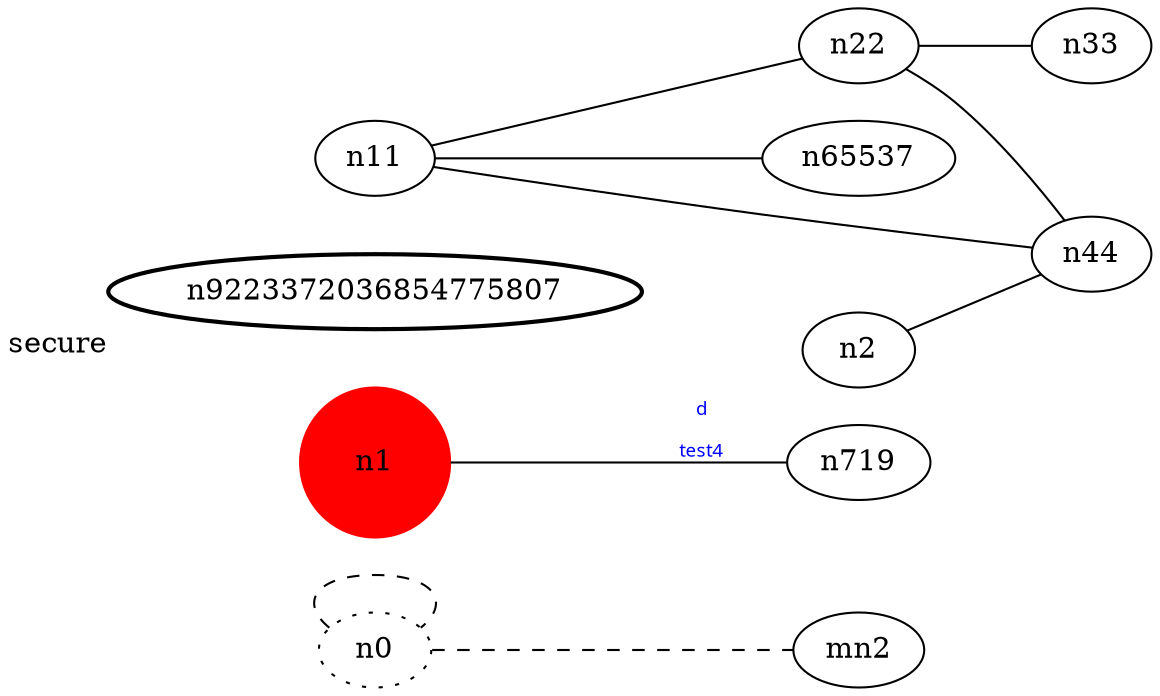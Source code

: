 graph test4 {
	rankdir=LR;
	fontcolor=blue; /* c0; c1; c0 -- c1 */
	n0 [style=dotted, fillcolor="#123456"]; // c2; c3; c2 -- c3
	n1 [height=1, width=1, color=red, style=filled];
	n9223372036854775807 [style=bold, xlabel="secure"];
	n0 -- n0 -- mn2[style=dashed];
	n1 -- n719 [fontname="comic sans", label="d\n\l\G", fontcolor=blue, fontsize=9];
	n11 -- n22;
	n11 -- n65537;
	n11 -- n44;
	n22 -- n33;
	n22 -- n44;
	n2 -- n44;
}
